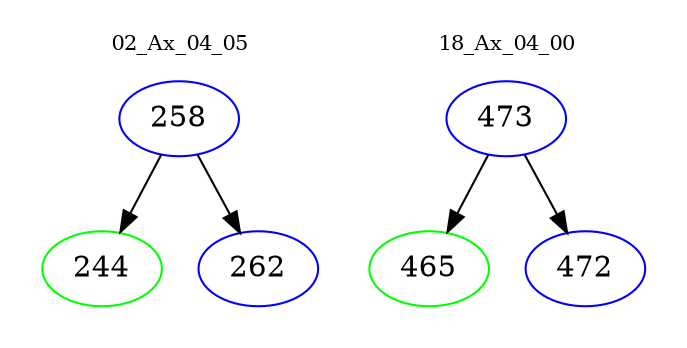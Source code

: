 digraph{
subgraph cluster_0 {
color = white
label = "02_Ax_04_05";
fontsize=10;
T0_258 [label="258", color="blue"]
T0_258 -> T0_244 [color="black"]
T0_244 [label="244", color="green"]
T0_258 -> T0_262 [color="black"]
T0_262 [label="262", color="blue"]
}
subgraph cluster_1 {
color = white
label = "18_Ax_04_00";
fontsize=10;
T1_473 [label="473", color="blue"]
T1_473 -> T1_465 [color="black"]
T1_465 [label="465", color="green"]
T1_473 -> T1_472 [color="black"]
T1_472 [label="472", color="blue"]
}
}
